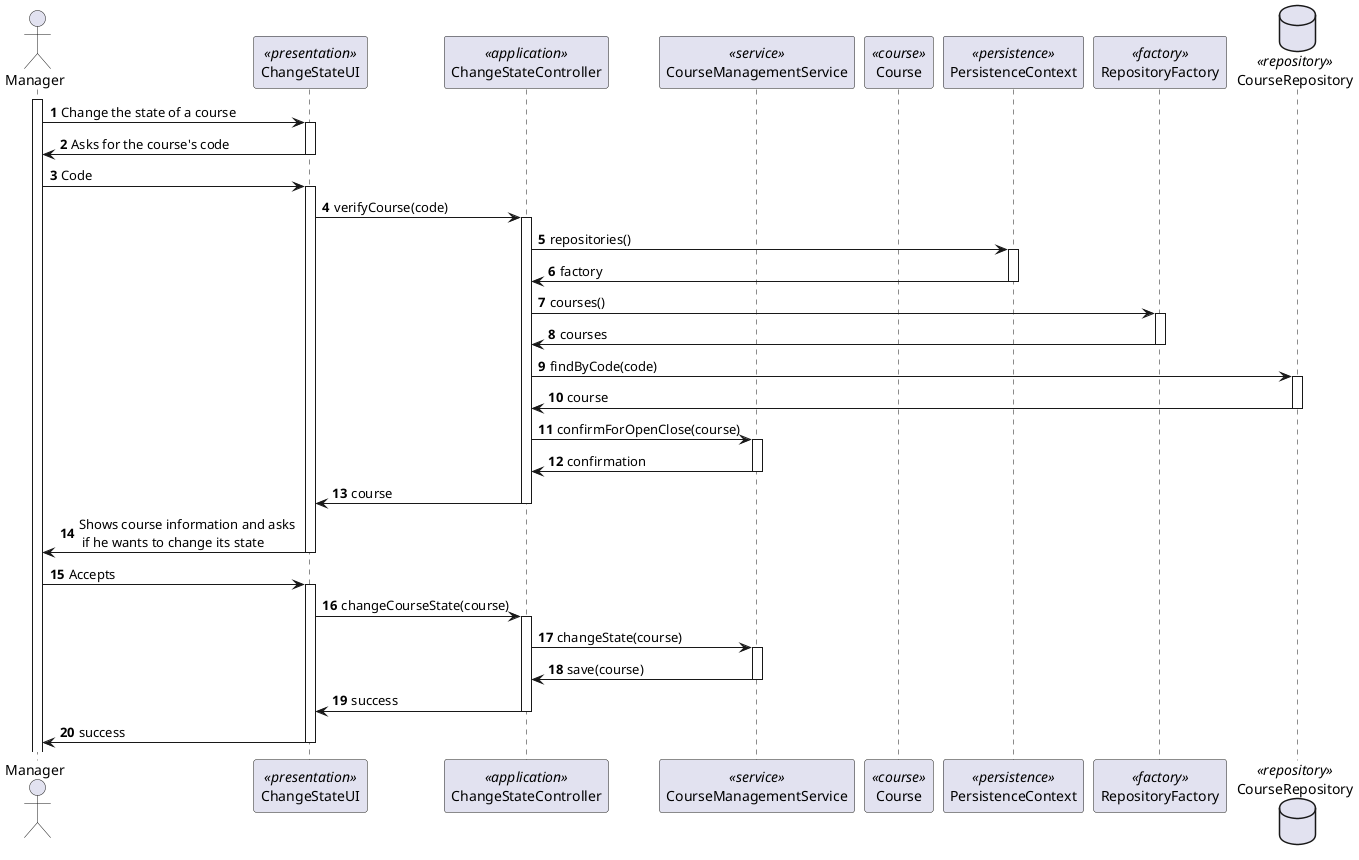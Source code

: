 @startuml
actor Manager

autonumber

participant ChangeStateUI <<presentation>>
participant ChangeStateController<<application>>
participant CourseManagementService<<service>>
participant Course<<course>>
participant PersistenceContext<<persistence>>
participant RepositoryFactory<<factory>>
database CourseRepository <<repository>>

activate Manager

Manager -> ChangeStateUI : Change the state of a course

activate ChangeStateUI

ChangeStateUI -> Manager : Asks for the course's code

deactivate ChangeStateUI

Manager -> ChangeStateUI : Code

activate ChangeStateUI

ChangeStateUI -> ChangeStateController : verifyCourse(code)

activate ChangeStateController

ChangeStateController -> PersistenceContext : repositories()

activate PersistenceContext

PersistenceContext -> ChangeStateController : factory

deactivate PersistenceContext

ChangeStateController -> RepositoryFactory : courses()

activate RepositoryFactory

RepositoryFactory -> ChangeStateController : courses

deactivate RepositoryFactory

ChangeStateController -> CourseRepository : findByCode(code)

activate CourseRepository

CourseRepository ->ChangeStateController : course

deactivate CourseRepository

ChangeStateController -> CourseManagementService : confirmForOpenClose(course)

activate CourseManagementService

CourseManagementService -> ChangeStateController : confirmation

deactivate CourseManagementService

ChangeStateController -> ChangeStateUI : course

deactivate ChangeStateController

ChangeStateUI -> Manager : Shows course information and asks \n if he wants to change its state

deactivate ChangeStateUI

Manager -> ChangeStateUI : Accepts

activate ChangeStateUI

ChangeStateUI -> ChangeStateController : changeCourseState(course)

activate ChangeStateController

ChangeStateController -> CourseManagementService : changeState(course)

activate CourseManagementService

CourseManagementService -> ChangeStateController : save(course)

deactivate CourseManagementService

ChangeStateController -> ChangeStateUI : success

deactivate ChangeStateController

ChangeStateUI -> Manager : success

deactivate ChangeStateUI

@enduml